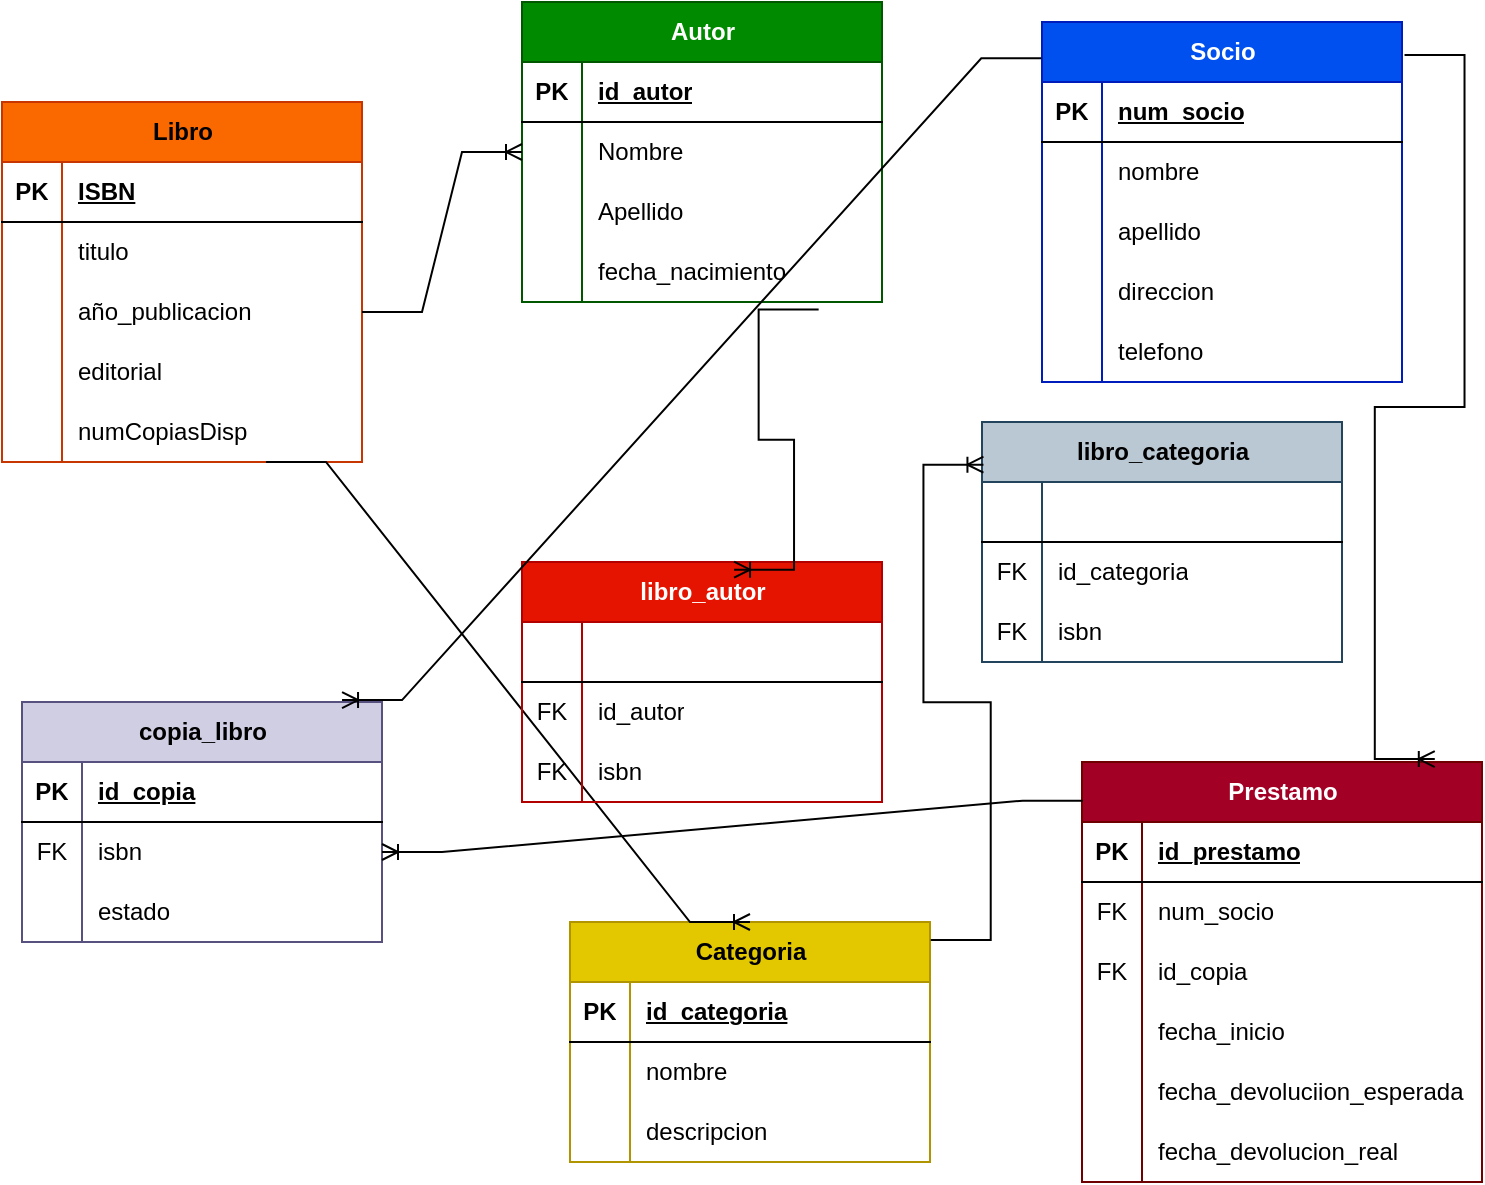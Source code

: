 <mxfile version="26.1.1">
  <diagram name="Página-1" id="BNf7sUYJRlmQAWX7XYrM">
    <mxGraphModel dx="1235" dy="672" grid="1" gridSize="10" guides="1" tooltips="1" connect="1" arrows="1" fold="1" page="1" pageScale="1" pageWidth="827" pageHeight="1169" math="0" shadow="0">
      <root>
        <mxCell id="0" />
        <mxCell id="1" parent="0" />
        <mxCell id="NzqQWHGr9BwkkNFEYY3R-1" value="Libro" style="shape=table;startSize=30;container=1;collapsible=1;childLayout=tableLayout;fixedRows=1;rowLines=0;fontStyle=1;align=center;resizeLast=1;html=1;fillColor=#fa6800;fontColor=#000000;strokeColor=#C73500;" vertex="1" parent="1">
          <mxGeometry x="40" y="50" width="180" height="180" as="geometry" />
        </mxCell>
        <mxCell id="NzqQWHGr9BwkkNFEYY3R-2" value="" style="shape=tableRow;horizontal=0;startSize=0;swimlaneHead=0;swimlaneBody=0;fillColor=none;collapsible=0;dropTarget=0;points=[[0,0.5],[1,0.5]];portConstraint=eastwest;top=0;left=0;right=0;bottom=1;" vertex="1" parent="NzqQWHGr9BwkkNFEYY3R-1">
          <mxGeometry y="30" width="180" height="30" as="geometry" />
        </mxCell>
        <mxCell id="NzqQWHGr9BwkkNFEYY3R-3" value="PK" style="shape=partialRectangle;connectable=0;fillColor=none;top=0;left=0;bottom=0;right=0;fontStyle=1;overflow=hidden;whiteSpace=wrap;html=1;" vertex="1" parent="NzqQWHGr9BwkkNFEYY3R-2">
          <mxGeometry width="30" height="30" as="geometry">
            <mxRectangle width="30" height="30" as="alternateBounds" />
          </mxGeometry>
        </mxCell>
        <mxCell id="NzqQWHGr9BwkkNFEYY3R-4" value="ISBN" style="shape=partialRectangle;connectable=0;fillColor=none;top=0;left=0;bottom=0;right=0;align=left;spacingLeft=6;fontStyle=5;overflow=hidden;whiteSpace=wrap;html=1;" vertex="1" parent="NzqQWHGr9BwkkNFEYY3R-2">
          <mxGeometry x="30" width="150" height="30" as="geometry">
            <mxRectangle width="150" height="30" as="alternateBounds" />
          </mxGeometry>
        </mxCell>
        <mxCell id="NzqQWHGr9BwkkNFEYY3R-5" value="" style="shape=tableRow;horizontal=0;startSize=0;swimlaneHead=0;swimlaneBody=0;fillColor=none;collapsible=0;dropTarget=0;points=[[0,0.5],[1,0.5]];portConstraint=eastwest;top=0;left=0;right=0;bottom=0;" vertex="1" parent="NzqQWHGr9BwkkNFEYY3R-1">
          <mxGeometry y="60" width="180" height="30" as="geometry" />
        </mxCell>
        <mxCell id="NzqQWHGr9BwkkNFEYY3R-6" value="" style="shape=partialRectangle;connectable=0;fillColor=none;top=0;left=0;bottom=0;right=0;editable=1;overflow=hidden;whiteSpace=wrap;html=1;" vertex="1" parent="NzqQWHGr9BwkkNFEYY3R-5">
          <mxGeometry width="30" height="30" as="geometry">
            <mxRectangle width="30" height="30" as="alternateBounds" />
          </mxGeometry>
        </mxCell>
        <mxCell id="NzqQWHGr9BwkkNFEYY3R-7" value="titulo" style="shape=partialRectangle;connectable=0;fillColor=none;top=0;left=0;bottom=0;right=0;align=left;spacingLeft=6;overflow=hidden;whiteSpace=wrap;html=1;" vertex="1" parent="NzqQWHGr9BwkkNFEYY3R-5">
          <mxGeometry x="30" width="150" height="30" as="geometry">
            <mxRectangle width="150" height="30" as="alternateBounds" />
          </mxGeometry>
        </mxCell>
        <mxCell id="NzqQWHGr9BwkkNFEYY3R-8" value="" style="shape=tableRow;horizontal=0;startSize=0;swimlaneHead=0;swimlaneBody=0;fillColor=none;collapsible=0;dropTarget=0;points=[[0,0.5],[1,0.5]];portConstraint=eastwest;top=0;left=0;right=0;bottom=0;" vertex="1" parent="NzqQWHGr9BwkkNFEYY3R-1">
          <mxGeometry y="90" width="180" height="30" as="geometry" />
        </mxCell>
        <mxCell id="NzqQWHGr9BwkkNFEYY3R-9" value="" style="shape=partialRectangle;connectable=0;fillColor=none;top=0;left=0;bottom=0;right=0;editable=1;overflow=hidden;whiteSpace=wrap;html=1;" vertex="1" parent="NzqQWHGr9BwkkNFEYY3R-8">
          <mxGeometry width="30" height="30" as="geometry">
            <mxRectangle width="30" height="30" as="alternateBounds" />
          </mxGeometry>
        </mxCell>
        <mxCell id="NzqQWHGr9BwkkNFEYY3R-10" value="año_publicacion" style="shape=partialRectangle;connectable=0;fillColor=none;top=0;left=0;bottom=0;right=0;align=left;spacingLeft=6;overflow=hidden;whiteSpace=wrap;html=1;" vertex="1" parent="NzqQWHGr9BwkkNFEYY3R-8">
          <mxGeometry x="30" width="150" height="30" as="geometry">
            <mxRectangle width="150" height="30" as="alternateBounds" />
          </mxGeometry>
        </mxCell>
        <mxCell id="NzqQWHGr9BwkkNFEYY3R-11" value="" style="shape=tableRow;horizontal=0;startSize=0;swimlaneHead=0;swimlaneBody=0;fillColor=none;collapsible=0;dropTarget=0;points=[[0,0.5],[1,0.5]];portConstraint=eastwest;top=0;left=0;right=0;bottom=0;" vertex="1" parent="NzqQWHGr9BwkkNFEYY3R-1">
          <mxGeometry y="120" width="180" height="30" as="geometry" />
        </mxCell>
        <mxCell id="NzqQWHGr9BwkkNFEYY3R-12" value="" style="shape=partialRectangle;connectable=0;fillColor=none;top=0;left=0;bottom=0;right=0;editable=1;overflow=hidden;whiteSpace=wrap;html=1;" vertex="1" parent="NzqQWHGr9BwkkNFEYY3R-11">
          <mxGeometry width="30" height="30" as="geometry">
            <mxRectangle width="30" height="30" as="alternateBounds" />
          </mxGeometry>
        </mxCell>
        <mxCell id="NzqQWHGr9BwkkNFEYY3R-13" value="editorial" style="shape=partialRectangle;connectable=0;fillColor=none;top=0;left=0;bottom=0;right=0;align=left;spacingLeft=6;overflow=hidden;whiteSpace=wrap;html=1;" vertex="1" parent="NzqQWHGr9BwkkNFEYY3R-11">
          <mxGeometry x="30" width="150" height="30" as="geometry">
            <mxRectangle width="150" height="30" as="alternateBounds" />
          </mxGeometry>
        </mxCell>
        <mxCell id="NzqQWHGr9BwkkNFEYY3R-14" style="shape=tableRow;horizontal=0;startSize=0;swimlaneHead=0;swimlaneBody=0;fillColor=none;collapsible=0;dropTarget=0;points=[[0,0.5],[1,0.5]];portConstraint=eastwest;top=0;left=0;right=0;bottom=0;" vertex="1" parent="NzqQWHGr9BwkkNFEYY3R-1">
          <mxGeometry y="150" width="180" height="30" as="geometry" />
        </mxCell>
        <mxCell id="NzqQWHGr9BwkkNFEYY3R-15" style="shape=partialRectangle;connectable=0;fillColor=none;top=0;left=0;bottom=0;right=0;editable=1;overflow=hidden;whiteSpace=wrap;html=1;" vertex="1" parent="NzqQWHGr9BwkkNFEYY3R-14">
          <mxGeometry width="30" height="30" as="geometry">
            <mxRectangle width="30" height="30" as="alternateBounds" />
          </mxGeometry>
        </mxCell>
        <mxCell id="NzqQWHGr9BwkkNFEYY3R-16" value="numCopiasDisp" style="shape=partialRectangle;connectable=0;fillColor=none;top=0;left=0;bottom=0;right=0;align=left;spacingLeft=6;overflow=hidden;whiteSpace=wrap;html=1;" vertex="1" parent="NzqQWHGr9BwkkNFEYY3R-14">
          <mxGeometry x="30" width="150" height="30" as="geometry">
            <mxRectangle width="150" height="30" as="alternateBounds" />
          </mxGeometry>
        </mxCell>
        <mxCell id="NzqQWHGr9BwkkNFEYY3R-17" value="Autor" style="shape=table;startSize=30;container=1;collapsible=1;childLayout=tableLayout;fixedRows=1;rowLines=0;fontStyle=1;align=center;resizeLast=1;html=1;fillColor=#008a00;fontColor=#ffffff;strokeColor=#005700;" vertex="1" parent="1">
          <mxGeometry x="300" width="180" height="150" as="geometry" />
        </mxCell>
        <mxCell id="NzqQWHGr9BwkkNFEYY3R-18" value="" style="shape=tableRow;horizontal=0;startSize=0;swimlaneHead=0;swimlaneBody=0;fillColor=none;collapsible=0;dropTarget=0;points=[[0,0.5],[1,0.5]];portConstraint=eastwest;top=0;left=0;right=0;bottom=1;" vertex="1" parent="NzqQWHGr9BwkkNFEYY3R-17">
          <mxGeometry y="30" width="180" height="30" as="geometry" />
        </mxCell>
        <mxCell id="NzqQWHGr9BwkkNFEYY3R-19" value="PK" style="shape=partialRectangle;connectable=0;fillColor=none;top=0;left=0;bottom=0;right=0;fontStyle=1;overflow=hidden;whiteSpace=wrap;html=1;" vertex="1" parent="NzqQWHGr9BwkkNFEYY3R-18">
          <mxGeometry width="30" height="30" as="geometry">
            <mxRectangle width="30" height="30" as="alternateBounds" />
          </mxGeometry>
        </mxCell>
        <mxCell id="NzqQWHGr9BwkkNFEYY3R-20" value="id_autor" style="shape=partialRectangle;connectable=0;fillColor=none;top=0;left=0;bottom=0;right=0;align=left;spacingLeft=6;fontStyle=5;overflow=hidden;whiteSpace=wrap;html=1;" vertex="1" parent="NzqQWHGr9BwkkNFEYY3R-18">
          <mxGeometry x="30" width="150" height="30" as="geometry">
            <mxRectangle width="150" height="30" as="alternateBounds" />
          </mxGeometry>
        </mxCell>
        <mxCell id="NzqQWHGr9BwkkNFEYY3R-21" value="" style="shape=tableRow;horizontal=0;startSize=0;swimlaneHead=0;swimlaneBody=0;fillColor=none;collapsible=0;dropTarget=0;points=[[0,0.5],[1,0.5]];portConstraint=eastwest;top=0;left=0;right=0;bottom=0;" vertex="1" parent="NzqQWHGr9BwkkNFEYY3R-17">
          <mxGeometry y="60" width="180" height="30" as="geometry" />
        </mxCell>
        <mxCell id="NzqQWHGr9BwkkNFEYY3R-22" value="" style="shape=partialRectangle;connectable=0;fillColor=none;top=0;left=0;bottom=0;right=0;editable=1;overflow=hidden;whiteSpace=wrap;html=1;" vertex="1" parent="NzqQWHGr9BwkkNFEYY3R-21">
          <mxGeometry width="30" height="30" as="geometry">
            <mxRectangle width="30" height="30" as="alternateBounds" />
          </mxGeometry>
        </mxCell>
        <mxCell id="NzqQWHGr9BwkkNFEYY3R-23" value="Nombre" style="shape=partialRectangle;connectable=0;fillColor=none;top=0;left=0;bottom=0;right=0;align=left;spacingLeft=6;overflow=hidden;whiteSpace=wrap;html=1;" vertex="1" parent="NzqQWHGr9BwkkNFEYY3R-21">
          <mxGeometry x="30" width="150" height="30" as="geometry">
            <mxRectangle width="150" height="30" as="alternateBounds" />
          </mxGeometry>
        </mxCell>
        <mxCell id="NzqQWHGr9BwkkNFEYY3R-24" value="" style="shape=tableRow;horizontal=0;startSize=0;swimlaneHead=0;swimlaneBody=0;fillColor=none;collapsible=0;dropTarget=0;points=[[0,0.5],[1,0.5]];portConstraint=eastwest;top=0;left=0;right=0;bottom=0;" vertex="1" parent="NzqQWHGr9BwkkNFEYY3R-17">
          <mxGeometry y="90" width="180" height="30" as="geometry" />
        </mxCell>
        <mxCell id="NzqQWHGr9BwkkNFEYY3R-25" value="" style="shape=partialRectangle;connectable=0;fillColor=none;top=0;left=0;bottom=0;right=0;editable=1;overflow=hidden;whiteSpace=wrap;html=1;" vertex="1" parent="NzqQWHGr9BwkkNFEYY3R-24">
          <mxGeometry width="30" height="30" as="geometry">
            <mxRectangle width="30" height="30" as="alternateBounds" />
          </mxGeometry>
        </mxCell>
        <mxCell id="NzqQWHGr9BwkkNFEYY3R-26" value="Apellido" style="shape=partialRectangle;connectable=0;fillColor=none;top=0;left=0;bottom=0;right=0;align=left;spacingLeft=6;overflow=hidden;whiteSpace=wrap;html=1;" vertex="1" parent="NzqQWHGr9BwkkNFEYY3R-24">
          <mxGeometry x="30" width="150" height="30" as="geometry">
            <mxRectangle width="150" height="30" as="alternateBounds" />
          </mxGeometry>
        </mxCell>
        <mxCell id="NzqQWHGr9BwkkNFEYY3R-27" value="" style="shape=tableRow;horizontal=0;startSize=0;swimlaneHead=0;swimlaneBody=0;fillColor=none;collapsible=0;dropTarget=0;points=[[0,0.5],[1,0.5]];portConstraint=eastwest;top=0;left=0;right=0;bottom=0;" vertex="1" parent="NzqQWHGr9BwkkNFEYY3R-17">
          <mxGeometry y="120" width="180" height="30" as="geometry" />
        </mxCell>
        <mxCell id="NzqQWHGr9BwkkNFEYY3R-28" value="" style="shape=partialRectangle;connectable=0;fillColor=none;top=0;left=0;bottom=0;right=0;editable=1;overflow=hidden;whiteSpace=wrap;html=1;" vertex="1" parent="NzqQWHGr9BwkkNFEYY3R-27">
          <mxGeometry width="30" height="30" as="geometry">
            <mxRectangle width="30" height="30" as="alternateBounds" />
          </mxGeometry>
        </mxCell>
        <mxCell id="NzqQWHGr9BwkkNFEYY3R-29" value="fecha_nacimiento" style="shape=partialRectangle;connectable=0;fillColor=none;top=0;left=0;bottom=0;right=0;align=left;spacingLeft=6;overflow=hidden;whiteSpace=wrap;html=1;" vertex="1" parent="NzqQWHGr9BwkkNFEYY3R-27">
          <mxGeometry x="30" width="150" height="30" as="geometry">
            <mxRectangle width="150" height="30" as="alternateBounds" />
          </mxGeometry>
        </mxCell>
        <mxCell id="NzqQWHGr9BwkkNFEYY3R-30" value="Socio" style="shape=table;startSize=30;container=1;collapsible=1;childLayout=tableLayout;fixedRows=1;rowLines=0;fontStyle=1;align=center;resizeLast=1;html=1;fillColor=#0050ef;strokeColor=#001DBC;fontColor=#ffffff;" vertex="1" parent="1">
          <mxGeometry x="560" y="10" width="180" height="180" as="geometry" />
        </mxCell>
        <mxCell id="NzqQWHGr9BwkkNFEYY3R-31" value="" style="shape=tableRow;horizontal=0;startSize=0;swimlaneHead=0;swimlaneBody=0;fillColor=none;collapsible=0;dropTarget=0;points=[[0,0.5],[1,0.5]];portConstraint=eastwest;top=0;left=0;right=0;bottom=1;" vertex="1" parent="NzqQWHGr9BwkkNFEYY3R-30">
          <mxGeometry y="30" width="180" height="30" as="geometry" />
        </mxCell>
        <mxCell id="NzqQWHGr9BwkkNFEYY3R-32" value="PK" style="shape=partialRectangle;connectable=0;fillColor=none;top=0;left=0;bottom=0;right=0;fontStyle=1;overflow=hidden;whiteSpace=wrap;html=1;" vertex="1" parent="NzqQWHGr9BwkkNFEYY3R-31">
          <mxGeometry width="30" height="30" as="geometry">
            <mxRectangle width="30" height="30" as="alternateBounds" />
          </mxGeometry>
        </mxCell>
        <mxCell id="NzqQWHGr9BwkkNFEYY3R-33" value="num_socio" style="shape=partialRectangle;connectable=0;fillColor=none;top=0;left=0;bottom=0;right=0;align=left;spacingLeft=6;fontStyle=5;overflow=hidden;whiteSpace=wrap;html=1;" vertex="1" parent="NzqQWHGr9BwkkNFEYY3R-31">
          <mxGeometry x="30" width="150" height="30" as="geometry">
            <mxRectangle width="150" height="30" as="alternateBounds" />
          </mxGeometry>
        </mxCell>
        <mxCell id="NzqQWHGr9BwkkNFEYY3R-34" value="" style="shape=tableRow;horizontal=0;startSize=0;swimlaneHead=0;swimlaneBody=0;fillColor=none;collapsible=0;dropTarget=0;points=[[0,0.5],[1,0.5]];portConstraint=eastwest;top=0;left=0;right=0;bottom=0;" vertex="1" parent="NzqQWHGr9BwkkNFEYY3R-30">
          <mxGeometry y="60" width="180" height="30" as="geometry" />
        </mxCell>
        <mxCell id="NzqQWHGr9BwkkNFEYY3R-35" value="" style="shape=partialRectangle;connectable=0;fillColor=none;top=0;left=0;bottom=0;right=0;editable=1;overflow=hidden;whiteSpace=wrap;html=1;" vertex="1" parent="NzqQWHGr9BwkkNFEYY3R-34">
          <mxGeometry width="30" height="30" as="geometry">
            <mxRectangle width="30" height="30" as="alternateBounds" />
          </mxGeometry>
        </mxCell>
        <mxCell id="NzqQWHGr9BwkkNFEYY3R-36" value="nombre" style="shape=partialRectangle;connectable=0;fillColor=none;top=0;left=0;bottom=0;right=0;align=left;spacingLeft=6;overflow=hidden;whiteSpace=wrap;html=1;" vertex="1" parent="NzqQWHGr9BwkkNFEYY3R-34">
          <mxGeometry x="30" width="150" height="30" as="geometry">
            <mxRectangle width="150" height="30" as="alternateBounds" />
          </mxGeometry>
        </mxCell>
        <mxCell id="NzqQWHGr9BwkkNFEYY3R-37" value="" style="shape=tableRow;horizontal=0;startSize=0;swimlaneHead=0;swimlaneBody=0;fillColor=none;collapsible=0;dropTarget=0;points=[[0,0.5],[1,0.5]];portConstraint=eastwest;top=0;left=0;right=0;bottom=0;" vertex="1" parent="NzqQWHGr9BwkkNFEYY3R-30">
          <mxGeometry y="90" width="180" height="30" as="geometry" />
        </mxCell>
        <mxCell id="NzqQWHGr9BwkkNFEYY3R-38" value="" style="shape=partialRectangle;connectable=0;fillColor=none;top=0;left=0;bottom=0;right=0;editable=1;overflow=hidden;whiteSpace=wrap;html=1;" vertex="1" parent="NzqQWHGr9BwkkNFEYY3R-37">
          <mxGeometry width="30" height="30" as="geometry">
            <mxRectangle width="30" height="30" as="alternateBounds" />
          </mxGeometry>
        </mxCell>
        <mxCell id="NzqQWHGr9BwkkNFEYY3R-39" value="apellido" style="shape=partialRectangle;connectable=0;fillColor=none;top=0;left=0;bottom=0;right=0;align=left;spacingLeft=6;overflow=hidden;whiteSpace=wrap;html=1;" vertex="1" parent="NzqQWHGr9BwkkNFEYY3R-37">
          <mxGeometry x="30" width="150" height="30" as="geometry">
            <mxRectangle width="150" height="30" as="alternateBounds" />
          </mxGeometry>
        </mxCell>
        <mxCell id="NzqQWHGr9BwkkNFEYY3R-40" value="" style="shape=tableRow;horizontal=0;startSize=0;swimlaneHead=0;swimlaneBody=0;fillColor=none;collapsible=0;dropTarget=0;points=[[0,0.5],[1,0.5]];portConstraint=eastwest;top=0;left=0;right=0;bottom=0;" vertex="1" parent="NzqQWHGr9BwkkNFEYY3R-30">
          <mxGeometry y="120" width="180" height="30" as="geometry" />
        </mxCell>
        <mxCell id="NzqQWHGr9BwkkNFEYY3R-41" value="" style="shape=partialRectangle;connectable=0;fillColor=none;top=0;left=0;bottom=0;right=0;editable=1;overflow=hidden;whiteSpace=wrap;html=1;" vertex="1" parent="NzqQWHGr9BwkkNFEYY3R-40">
          <mxGeometry width="30" height="30" as="geometry">
            <mxRectangle width="30" height="30" as="alternateBounds" />
          </mxGeometry>
        </mxCell>
        <mxCell id="NzqQWHGr9BwkkNFEYY3R-42" value="direccion" style="shape=partialRectangle;connectable=0;fillColor=none;top=0;left=0;bottom=0;right=0;align=left;spacingLeft=6;overflow=hidden;whiteSpace=wrap;html=1;" vertex="1" parent="NzqQWHGr9BwkkNFEYY3R-40">
          <mxGeometry x="30" width="150" height="30" as="geometry">
            <mxRectangle width="150" height="30" as="alternateBounds" />
          </mxGeometry>
        </mxCell>
        <mxCell id="NzqQWHGr9BwkkNFEYY3R-43" style="shape=tableRow;horizontal=0;startSize=0;swimlaneHead=0;swimlaneBody=0;fillColor=none;collapsible=0;dropTarget=0;points=[[0,0.5],[1,0.5]];portConstraint=eastwest;top=0;left=0;right=0;bottom=0;" vertex="1" parent="NzqQWHGr9BwkkNFEYY3R-30">
          <mxGeometry y="150" width="180" height="30" as="geometry" />
        </mxCell>
        <mxCell id="NzqQWHGr9BwkkNFEYY3R-44" style="shape=partialRectangle;connectable=0;fillColor=none;top=0;left=0;bottom=0;right=0;editable=1;overflow=hidden;whiteSpace=wrap;html=1;" vertex="1" parent="NzqQWHGr9BwkkNFEYY3R-43">
          <mxGeometry width="30" height="30" as="geometry">
            <mxRectangle width="30" height="30" as="alternateBounds" />
          </mxGeometry>
        </mxCell>
        <mxCell id="NzqQWHGr9BwkkNFEYY3R-45" value="telefono" style="shape=partialRectangle;connectable=0;fillColor=none;top=0;left=0;bottom=0;right=0;align=left;spacingLeft=6;overflow=hidden;whiteSpace=wrap;html=1;" vertex="1" parent="NzqQWHGr9BwkkNFEYY3R-43">
          <mxGeometry x="30" width="150" height="30" as="geometry">
            <mxRectangle width="150" height="30" as="alternateBounds" />
          </mxGeometry>
        </mxCell>
        <mxCell id="NzqQWHGr9BwkkNFEYY3R-46" value="Prestamo" style="shape=table;startSize=30;container=1;collapsible=1;childLayout=tableLayout;fixedRows=1;rowLines=0;fontStyle=1;align=center;resizeLast=1;html=1;fillColor=#a20025;fontColor=#ffffff;strokeColor=#6F0000;" vertex="1" parent="1">
          <mxGeometry x="580" y="380" width="200" height="210" as="geometry" />
        </mxCell>
        <mxCell id="NzqQWHGr9BwkkNFEYY3R-47" value="" style="shape=tableRow;horizontal=0;startSize=0;swimlaneHead=0;swimlaneBody=0;fillColor=none;collapsible=0;dropTarget=0;points=[[0,0.5],[1,0.5]];portConstraint=eastwest;top=0;left=0;right=0;bottom=1;" vertex="1" parent="NzqQWHGr9BwkkNFEYY3R-46">
          <mxGeometry y="30" width="200" height="30" as="geometry" />
        </mxCell>
        <mxCell id="NzqQWHGr9BwkkNFEYY3R-48" value="PK" style="shape=partialRectangle;connectable=0;fillColor=none;top=0;left=0;bottom=0;right=0;fontStyle=1;overflow=hidden;whiteSpace=wrap;html=1;" vertex="1" parent="NzqQWHGr9BwkkNFEYY3R-47">
          <mxGeometry width="30" height="30" as="geometry">
            <mxRectangle width="30" height="30" as="alternateBounds" />
          </mxGeometry>
        </mxCell>
        <mxCell id="NzqQWHGr9BwkkNFEYY3R-49" value="id_prestamo" style="shape=partialRectangle;connectable=0;fillColor=none;top=0;left=0;bottom=0;right=0;align=left;spacingLeft=6;fontStyle=5;overflow=hidden;whiteSpace=wrap;html=1;" vertex="1" parent="NzqQWHGr9BwkkNFEYY3R-47">
          <mxGeometry x="30" width="170" height="30" as="geometry">
            <mxRectangle width="170" height="30" as="alternateBounds" />
          </mxGeometry>
        </mxCell>
        <mxCell id="NzqQWHGr9BwkkNFEYY3R-50" value="" style="shape=tableRow;horizontal=0;startSize=0;swimlaneHead=0;swimlaneBody=0;fillColor=none;collapsible=0;dropTarget=0;points=[[0,0.5],[1,0.5]];portConstraint=eastwest;top=0;left=0;right=0;bottom=0;" vertex="1" parent="NzqQWHGr9BwkkNFEYY3R-46">
          <mxGeometry y="60" width="200" height="30" as="geometry" />
        </mxCell>
        <mxCell id="NzqQWHGr9BwkkNFEYY3R-51" value="FK" style="shape=partialRectangle;connectable=0;fillColor=none;top=0;left=0;bottom=0;right=0;editable=1;overflow=hidden;whiteSpace=wrap;html=1;" vertex="1" parent="NzqQWHGr9BwkkNFEYY3R-50">
          <mxGeometry width="30" height="30" as="geometry">
            <mxRectangle width="30" height="30" as="alternateBounds" />
          </mxGeometry>
        </mxCell>
        <mxCell id="NzqQWHGr9BwkkNFEYY3R-52" value="num_socio" style="shape=partialRectangle;connectable=0;fillColor=none;top=0;left=0;bottom=0;right=0;align=left;spacingLeft=6;overflow=hidden;whiteSpace=wrap;html=1;" vertex="1" parent="NzqQWHGr9BwkkNFEYY3R-50">
          <mxGeometry x="30" width="170" height="30" as="geometry">
            <mxRectangle width="170" height="30" as="alternateBounds" />
          </mxGeometry>
        </mxCell>
        <mxCell id="NzqQWHGr9BwkkNFEYY3R-53" value="" style="shape=tableRow;horizontal=0;startSize=0;swimlaneHead=0;swimlaneBody=0;fillColor=none;collapsible=0;dropTarget=0;points=[[0,0.5],[1,0.5]];portConstraint=eastwest;top=0;left=0;right=0;bottom=0;" vertex="1" parent="NzqQWHGr9BwkkNFEYY3R-46">
          <mxGeometry y="90" width="200" height="30" as="geometry" />
        </mxCell>
        <mxCell id="NzqQWHGr9BwkkNFEYY3R-54" value="FK" style="shape=partialRectangle;connectable=0;fillColor=none;top=0;left=0;bottom=0;right=0;editable=1;overflow=hidden;whiteSpace=wrap;html=1;" vertex="1" parent="NzqQWHGr9BwkkNFEYY3R-53">
          <mxGeometry width="30" height="30" as="geometry">
            <mxRectangle width="30" height="30" as="alternateBounds" />
          </mxGeometry>
        </mxCell>
        <mxCell id="NzqQWHGr9BwkkNFEYY3R-55" value="id_copia" style="shape=partialRectangle;connectable=0;fillColor=none;top=0;left=0;bottom=0;right=0;align=left;spacingLeft=6;overflow=hidden;whiteSpace=wrap;html=1;" vertex="1" parent="NzqQWHGr9BwkkNFEYY3R-53">
          <mxGeometry x="30" width="170" height="30" as="geometry">
            <mxRectangle width="170" height="30" as="alternateBounds" />
          </mxGeometry>
        </mxCell>
        <mxCell id="NzqQWHGr9BwkkNFEYY3R-85" style="shape=tableRow;horizontal=0;startSize=0;swimlaneHead=0;swimlaneBody=0;fillColor=none;collapsible=0;dropTarget=0;points=[[0,0.5],[1,0.5]];portConstraint=eastwest;top=0;left=0;right=0;bottom=0;" vertex="1" parent="NzqQWHGr9BwkkNFEYY3R-46">
          <mxGeometry y="120" width="200" height="30" as="geometry" />
        </mxCell>
        <mxCell id="NzqQWHGr9BwkkNFEYY3R-86" style="shape=partialRectangle;connectable=0;fillColor=none;top=0;left=0;bottom=0;right=0;editable=1;overflow=hidden;whiteSpace=wrap;html=1;" vertex="1" parent="NzqQWHGr9BwkkNFEYY3R-85">
          <mxGeometry width="30" height="30" as="geometry">
            <mxRectangle width="30" height="30" as="alternateBounds" />
          </mxGeometry>
        </mxCell>
        <mxCell id="NzqQWHGr9BwkkNFEYY3R-87" value="fecha_inicio" style="shape=partialRectangle;connectable=0;fillColor=none;top=0;left=0;bottom=0;right=0;align=left;spacingLeft=6;overflow=hidden;whiteSpace=wrap;html=1;" vertex="1" parent="NzqQWHGr9BwkkNFEYY3R-85">
          <mxGeometry x="30" width="170" height="30" as="geometry">
            <mxRectangle width="170" height="30" as="alternateBounds" />
          </mxGeometry>
        </mxCell>
        <mxCell id="NzqQWHGr9BwkkNFEYY3R-56" value="" style="shape=tableRow;horizontal=0;startSize=0;swimlaneHead=0;swimlaneBody=0;fillColor=none;collapsible=0;dropTarget=0;points=[[0,0.5],[1,0.5]];portConstraint=eastwest;top=0;left=0;right=0;bottom=0;" vertex="1" parent="NzqQWHGr9BwkkNFEYY3R-46">
          <mxGeometry y="150" width="200" height="30" as="geometry" />
        </mxCell>
        <mxCell id="NzqQWHGr9BwkkNFEYY3R-57" value="" style="shape=partialRectangle;connectable=0;fillColor=none;top=0;left=0;bottom=0;right=0;editable=1;overflow=hidden;whiteSpace=wrap;html=1;" vertex="1" parent="NzqQWHGr9BwkkNFEYY3R-56">
          <mxGeometry width="30" height="30" as="geometry">
            <mxRectangle width="30" height="30" as="alternateBounds" />
          </mxGeometry>
        </mxCell>
        <mxCell id="NzqQWHGr9BwkkNFEYY3R-58" value="fecha_devoluciion_esperada" style="shape=partialRectangle;connectable=0;fillColor=none;top=0;left=0;bottom=0;right=0;align=left;spacingLeft=6;overflow=hidden;whiteSpace=wrap;html=1;" vertex="1" parent="NzqQWHGr9BwkkNFEYY3R-56">
          <mxGeometry x="30" width="170" height="30" as="geometry">
            <mxRectangle width="170" height="30" as="alternateBounds" />
          </mxGeometry>
        </mxCell>
        <mxCell id="NzqQWHGr9BwkkNFEYY3R-82" style="shape=tableRow;horizontal=0;startSize=0;swimlaneHead=0;swimlaneBody=0;fillColor=none;collapsible=0;dropTarget=0;points=[[0,0.5],[1,0.5]];portConstraint=eastwest;top=0;left=0;right=0;bottom=0;" vertex="1" parent="NzqQWHGr9BwkkNFEYY3R-46">
          <mxGeometry y="180" width="200" height="30" as="geometry" />
        </mxCell>
        <mxCell id="NzqQWHGr9BwkkNFEYY3R-83" style="shape=partialRectangle;connectable=0;fillColor=none;top=0;left=0;bottom=0;right=0;editable=1;overflow=hidden;whiteSpace=wrap;html=1;" vertex="1" parent="NzqQWHGr9BwkkNFEYY3R-82">
          <mxGeometry width="30" height="30" as="geometry">
            <mxRectangle width="30" height="30" as="alternateBounds" />
          </mxGeometry>
        </mxCell>
        <mxCell id="NzqQWHGr9BwkkNFEYY3R-84" value="fecha_devolucion_real" style="shape=partialRectangle;connectable=0;fillColor=none;top=0;left=0;bottom=0;right=0;align=left;spacingLeft=6;overflow=hidden;whiteSpace=wrap;html=1;" vertex="1" parent="NzqQWHGr9BwkkNFEYY3R-82">
          <mxGeometry x="30" width="170" height="30" as="geometry">
            <mxRectangle width="170" height="30" as="alternateBounds" />
          </mxGeometry>
        </mxCell>
        <mxCell id="NzqQWHGr9BwkkNFEYY3R-62" value="Categoria" style="shape=table;startSize=30;container=1;collapsible=1;childLayout=tableLayout;fixedRows=1;rowLines=0;fontStyle=1;align=center;resizeLast=1;html=1;fillColor=#e3c800;fontColor=#000000;strokeColor=#B09500;" vertex="1" parent="1">
          <mxGeometry x="324" y="460" width="180" height="120" as="geometry" />
        </mxCell>
        <mxCell id="NzqQWHGr9BwkkNFEYY3R-63" value="" style="shape=tableRow;horizontal=0;startSize=0;swimlaneHead=0;swimlaneBody=0;fillColor=none;collapsible=0;dropTarget=0;points=[[0,0.5],[1,0.5]];portConstraint=eastwest;top=0;left=0;right=0;bottom=1;" vertex="1" parent="NzqQWHGr9BwkkNFEYY3R-62">
          <mxGeometry y="30" width="180" height="30" as="geometry" />
        </mxCell>
        <mxCell id="NzqQWHGr9BwkkNFEYY3R-64" value="PK" style="shape=partialRectangle;connectable=0;fillColor=none;top=0;left=0;bottom=0;right=0;fontStyle=1;overflow=hidden;whiteSpace=wrap;html=1;" vertex="1" parent="NzqQWHGr9BwkkNFEYY3R-63">
          <mxGeometry width="30" height="30" as="geometry">
            <mxRectangle width="30" height="30" as="alternateBounds" />
          </mxGeometry>
        </mxCell>
        <mxCell id="NzqQWHGr9BwkkNFEYY3R-65" value="id_categoria" style="shape=partialRectangle;connectable=0;fillColor=none;top=0;left=0;bottom=0;right=0;align=left;spacingLeft=6;fontStyle=5;overflow=hidden;whiteSpace=wrap;html=1;" vertex="1" parent="NzqQWHGr9BwkkNFEYY3R-63">
          <mxGeometry x="30" width="150" height="30" as="geometry">
            <mxRectangle width="150" height="30" as="alternateBounds" />
          </mxGeometry>
        </mxCell>
        <mxCell id="NzqQWHGr9BwkkNFEYY3R-66" value="" style="shape=tableRow;horizontal=0;startSize=0;swimlaneHead=0;swimlaneBody=0;fillColor=none;collapsible=0;dropTarget=0;points=[[0,0.5],[1,0.5]];portConstraint=eastwest;top=0;left=0;right=0;bottom=0;" vertex="1" parent="NzqQWHGr9BwkkNFEYY3R-62">
          <mxGeometry y="60" width="180" height="30" as="geometry" />
        </mxCell>
        <mxCell id="NzqQWHGr9BwkkNFEYY3R-67" value="" style="shape=partialRectangle;connectable=0;fillColor=none;top=0;left=0;bottom=0;right=0;editable=1;overflow=hidden;whiteSpace=wrap;html=1;" vertex="1" parent="NzqQWHGr9BwkkNFEYY3R-66">
          <mxGeometry width="30" height="30" as="geometry">
            <mxRectangle width="30" height="30" as="alternateBounds" />
          </mxGeometry>
        </mxCell>
        <mxCell id="NzqQWHGr9BwkkNFEYY3R-68" value="nombre" style="shape=partialRectangle;connectable=0;fillColor=none;top=0;left=0;bottom=0;right=0;align=left;spacingLeft=6;overflow=hidden;whiteSpace=wrap;html=1;" vertex="1" parent="NzqQWHGr9BwkkNFEYY3R-66">
          <mxGeometry x="30" width="150" height="30" as="geometry">
            <mxRectangle width="150" height="30" as="alternateBounds" />
          </mxGeometry>
        </mxCell>
        <mxCell id="NzqQWHGr9BwkkNFEYY3R-79" style="shape=tableRow;horizontal=0;startSize=0;swimlaneHead=0;swimlaneBody=0;fillColor=none;collapsible=0;dropTarget=0;points=[[0,0.5],[1,0.5]];portConstraint=eastwest;top=0;left=0;right=0;bottom=0;" vertex="1" parent="NzqQWHGr9BwkkNFEYY3R-62">
          <mxGeometry y="90" width="180" height="30" as="geometry" />
        </mxCell>
        <mxCell id="NzqQWHGr9BwkkNFEYY3R-80" style="shape=partialRectangle;connectable=0;fillColor=none;top=0;left=0;bottom=0;right=0;editable=1;overflow=hidden;whiteSpace=wrap;html=1;" vertex="1" parent="NzqQWHGr9BwkkNFEYY3R-79">
          <mxGeometry width="30" height="30" as="geometry">
            <mxRectangle width="30" height="30" as="alternateBounds" />
          </mxGeometry>
        </mxCell>
        <mxCell id="NzqQWHGr9BwkkNFEYY3R-81" value="descripcion" style="shape=partialRectangle;connectable=0;fillColor=none;top=0;left=0;bottom=0;right=0;align=left;spacingLeft=6;overflow=hidden;whiteSpace=wrap;html=1;" vertex="1" parent="NzqQWHGr9BwkkNFEYY3R-79">
          <mxGeometry x="30" width="150" height="30" as="geometry">
            <mxRectangle width="150" height="30" as="alternateBounds" />
          </mxGeometry>
        </mxCell>
        <mxCell id="NzqQWHGr9BwkkNFEYY3R-75" value="" style="edgeStyle=entityRelationEdgeStyle;fontSize=12;html=1;endArrow=ERoneToMany;rounded=0;exitX=0.511;exitY=1.047;exitDx=0;exitDy=0;exitPerimeter=0;entryX=0.5;entryY=0;entryDx=0;entryDy=0;" edge="1" parent="1" target="NzqQWHGr9BwkkNFEYY3R-62">
          <mxGeometry width="100" height="100" relative="1" as="geometry">
            <mxPoint x="171.98" y="230.0" as="sourcePoint" />
            <mxPoint x="140" y="348.59" as="targetPoint" />
          </mxGeometry>
        </mxCell>
        <mxCell id="NzqQWHGr9BwkkNFEYY3R-76" value="" style="edgeStyle=entityRelationEdgeStyle;fontSize=12;html=1;endArrow=ERoneToMany;rounded=0;exitX=1;exitY=0.5;exitDx=0;exitDy=0;entryX=0;entryY=0.5;entryDx=0;entryDy=0;" edge="1" parent="1" source="NzqQWHGr9BwkkNFEYY3R-8" target="NzqQWHGr9BwkkNFEYY3R-21">
          <mxGeometry width="100" height="100" relative="1" as="geometry">
            <mxPoint x="360" y="350" as="sourcePoint" />
            <mxPoint x="460" y="250" as="targetPoint" />
          </mxGeometry>
        </mxCell>
        <mxCell id="NzqQWHGr9BwkkNFEYY3R-88" value="libro_autor" style="shape=table;startSize=30;container=1;collapsible=1;childLayout=tableLayout;fixedRows=1;rowLines=0;fontStyle=1;align=center;resizeLast=1;html=1;fillColor=#e51400;fontColor=#ffffff;strokeColor=#B20000;" vertex="1" parent="1">
          <mxGeometry x="300" y="280" width="180" height="120" as="geometry" />
        </mxCell>
        <mxCell id="NzqQWHGr9BwkkNFEYY3R-89" value="" style="shape=tableRow;horizontal=0;startSize=0;swimlaneHead=0;swimlaneBody=0;fillColor=none;collapsible=0;dropTarget=0;points=[[0,0.5],[1,0.5]];portConstraint=eastwest;top=0;left=0;right=0;bottom=1;" vertex="1" parent="NzqQWHGr9BwkkNFEYY3R-88">
          <mxGeometry y="30" width="180" height="30" as="geometry" />
        </mxCell>
        <mxCell id="NzqQWHGr9BwkkNFEYY3R-90" value="" style="shape=partialRectangle;connectable=0;fillColor=none;top=0;left=0;bottom=0;right=0;fontStyle=1;overflow=hidden;whiteSpace=wrap;html=1;" vertex="1" parent="NzqQWHGr9BwkkNFEYY3R-89">
          <mxGeometry width="30" height="30" as="geometry">
            <mxRectangle width="30" height="30" as="alternateBounds" />
          </mxGeometry>
        </mxCell>
        <mxCell id="NzqQWHGr9BwkkNFEYY3R-91" value="" style="shape=partialRectangle;connectable=0;fillColor=none;top=0;left=0;bottom=0;right=0;align=left;spacingLeft=6;fontStyle=5;overflow=hidden;whiteSpace=wrap;html=1;" vertex="1" parent="NzqQWHGr9BwkkNFEYY3R-89">
          <mxGeometry x="30" width="150" height="30" as="geometry">
            <mxRectangle width="150" height="30" as="alternateBounds" />
          </mxGeometry>
        </mxCell>
        <mxCell id="NzqQWHGr9BwkkNFEYY3R-92" value="" style="shape=tableRow;horizontal=0;startSize=0;swimlaneHead=0;swimlaneBody=0;fillColor=none;collapsible=0;dropTarget=0;points=[[0,0.5],[1,0.5]];portConstraint=eastwest;top=0;left=0;right=0;bottom=0;" vertex="1" parent="NzqQWHGr9BwkkNFEYY3R-88">
          <mxGeometry y="60" width="180" height="30" as="geometry" />
        </mxCell>
        <mxCell id="NzqQWHGr9BwkkNFEYY3R-93" value="FK" style="shape=partialRectangle;connectable=0;fillColor=none;top=0;left=0;bottom=0;right=0;editable=1;overflow=hidden;whiteSpace=wrap;html=1;" vertex="1" parent="NzqQWHGr9BwkkNFEYY3R-92">
          <mxGeometry width="30" height="30" as="geometry">
            <mxRectangle width="30" height="30" as="alternateBounds" />
          </mxGeometry>
        </mxCell>
        <mxCell id="NzqQWHGr9BwkkNFEYY3R-94" value="id_autor" style="shape=partialRectangle;connectable=0;fillColor=none;top=0;left=0;bottom=0;right=0;align=left;spacingLeft=6;overflow=hidden;whiteSpace=wrap;html=1;" vertex="1" parent="NzqQWHGr9BwkkNFEYY3R-92">
          <mxGeometry x="30" width="150" height="30" as="geometry">
            <mxRectangle width="150" height="30" as="alternateBounds" />
          </mxGeometry>
        </mxCell>
        <mxCell id="NzqQWHGr9BwkkNFEYY3R-95" value="" style="shape=tableRow;horizontal=0;startSize=0;swimlaneHead=0;swimlaneBody=0;fillColor=none;collapsible=0;dropTarget=0;points=[[0,0.5],[1,0.5]];portConstraint=eastwest;top=0;left=0;right=0;bottom=0;" vertex="1" parent="NzqQWHGr9BwkkNFEYY3R-88">
          <mxGeometry y="90" width="180" height="30" as="geometry" />
        </mxCell>
        <mxCell id="NzqQWHGr9BwkkNFEYY3R-96" value="FK" style="shape=partialRectangle;connectable=0;fillColor=none;top=0;left=0;bottom=0;right=0;editable=1;overflow=hidden;whiteSpace=wrap;html=1;" vertex="1" parent="NzqQWHGr9BwkkNFEYY3R-95">
          <mxGeometry width="30" height="30" as="geometry">
            <mxRectangle width="30" height="30" as="alternateBounds" />
          </mxGeometry>
        </mxCell>
        <mxCell id="NzqQWHGr9BwkkNFEYY3R-97" value="isbn" style="shape=partialRectangle;connectable=0;fillColor=none;top=0;left=0;bottom=0;right=0;align=left;spacingLeft=6;overflow=hidden;whiteSpace=wrap;html=1;" vertex="1" parent="NzqQWHGr9BwkkNFEYY3R-95">
          <mxGeometry x="30" width="150" height="30" as="geometry">
            <mxRectangle width="150" height="30" as="alternateBounds" />
          </mxGeometry>
        </mxCell>
        <mxCell id="NzqQWHGr9BwkkNFEYY3R-104" value="copia_libro" style="shape=table;startSize=30;container=1;collapsible=1;childLayout=tableLayout;fixedRows=1;rowLines=0;fontStyle=1;align=center;resizeLast=1;html=1;fillColor=#d0cee2;strokeColor=#56517e;" vertex="1" parent="1">
          <mxGeometry x="50" y="350" width="180" height="120" as="geometry" />
        </mxCell>
        <mxCell id="NzqQWHGr9BwkkNFEYY3R-105" value="" style="shape=tableRow;horizontal=0;startSize=0;swimlaneHead=0;swimlaneBody=0;fillColor=none;collapsible=0;dropTarget=0;points=[[0,0.5],[1,0.5]];portConstraint=eastwest;top=0;left=0;right=0;bottom=1;" vertex="1" parent="NzqQWHGr9BwkkNFEYY3R-104">
          <mxGeometry y="30" width="180" height="30" as="geometry" />
        </mxCell>
        <mxCell id="NzqQWHGr9BwkkNFEYY3R-106" value="PK" style="shape=partialRectangle;connectable=0;fillColor=none;top=0;left=0;bottom=0;right=0;fontStyle=1;overflow=hidden;whiteSpace=wrap;html=1;" vertex="1" parent="NzqQWHGr9BwkkNFEYY3R-105">
          <mxGeometry width="30" height="30" as="geometry">
            <mxRectangle width="30" height="30" as="alternateBounds" />
          </mxGeometry>
        </mxCell>
        <mxCell id="NzqQWHGr9BwkkNFEYY3R-107" value="id_copia" style="shape=partialRectangle;connectable=0;fillColor=none;top=0;left=0;bottom=0;right=0;align=left;spacingLeft=6;fontStyle=5;overflow=hidden;whiteSpace=wrap;html=1;" vertex="1" parent="NzqQWHGr9BwkkNFEYY3R-105">
          <mxGeometry x="30" width="150" height="30" as="geometry">
            <mxRectangle width="150" height="30" as="alternateBounds" />
          </mxGeometry>
        </mxCell>
        <mxCell id="NzqQWHGr9BwkkNFEYY3R-108" value="" style="shape=tableRow;horizontal=0;startSize=0;swimlaneHead=0;swimlaneBody=0;fillColor=none;collapsible=0;dropTarget=0;points=[[0,0.5],[1,0.5]];portConstraint=eastwest;top=0;left=0;right=0;bottom=0;" vertex="1" parent="NzqQWHGr9BwkkNFEYY3R-104">
          <mxGeometry y="60" width="180" height="30" as="geometry" />
        </mxCell>
        <mxCell id="NzqQWHGr9BwkkNFEYY3R-109" value="FK" style="shape=partialRectangle;connectable=0;fillColor=none;top=0;left=0;bottom=0;right=0;editable=1;overflow=hidden;whiteSpace=wrap;html=1;" vertex="1" parent="NzqQWHGr9BwkkNFEYY3R-108">
          <mxGeometry width="30" height="30" as="geometry">
            <mxRectangle width="30" height="30" as="alternateBounds" />
          </mxGeometry>
        </mxCell>
        <mxCell id="NzqQWHGr9BwkkNFEYY3R-110" value="isbn" style="shape=partialRectangle;connectable=0;fillColor=none;top=0;left=0;bottom=0;right=0;align=left;spacingLeft=6;overflow=hidden;whiteSpace=wrap;html=1;" vertex="1" parent="NzqQWHGr9BwkkNFEYY3R-108">
          <mxGeometry x="30" width="150" height="30" as="geometry">
            <mxRectangle width="150" height="30" as="alternateBounds" />
          </mxGeometry>
        </mxCell>
        <mxCell id="NzqQWHGr9BwkkNFEYY3R-111" value="" style="shape=tableRow;horizontal=0;startSize=0;swimlaneHead=0;swimlaneBody=0;fillColor=none;collapsible=0;dropTarget=0;points=[[0,0.5],[1,0.5]];portConstraint=eastwest;top=0;left=0;right=0;bottom=0;" vertex="1" parent="NzqQWHGr9BwkkNFEYY3R-104">
          <mxGeometry y="90" width="180" height="30" as="geometry" />
        </mxCell>
        <mxCell id="NzqQWHGr9BwkkNFEYY3R-112" value="" style="shape=partialRectangle;connectable=0;fillColor=none;top=0;left=0;bottom=0;right=0;editable=1;overflow=hidden;whiteSpace=wrap;html=1;" vertex="1" parent="NzqQWHGr9BwkkNFEYY3R-111">
          <mxGeometry width="30" height="30" as="geometry">
            <mxRectangle width="30" height="30" as="alternateBounds" />
          </mxGeometry>
        </mxCell>
        <mxCell id="NzqQWHGr9BwkkNFEYY3R-113" value="estado" style="shape=partialRectangle;connectable=0;fillColor=none;top=0;left=0;bottom=0;right=0;align=left;spacingLeft=6;overflow=hidden;whiteSpace=wrap;html=1;" vertex="1" parent="NzqQWHGr9BwkkNFEYY3R-111">
          <mxGeometry x="30" width="150" height="30" as="geometry">
            <mxRectangle width="150" height="30" as="alternateBounds" />
          </mxGeometry>
        </mxCell>
        <mxCell id="NzqQWHGr9BwkkNFEYY3R-120" value="libro_categoria" style="shape=table;startSize=30;container=1;collapsible=1;childLayout=tableLayout;fixedRows=1;rowLines=0;fontStyle=1;align=center;resizeLast=1;html=1;fillColor=#bac8d3;strokeColor=#23445d;" vertex="1" parent="1">
          <mxGeometry x="530" y="210" width="180" height="120" as="geometry" />
        </mxCell>
        <mxCell id="NzqQWHGr9BwkkNFEYY3R-121" value="" style="shape=tableRow;horizontal=0;startSize=0;swimlaneHead=0;swimlaneBody=0;fillColor=none;collapsible=0;dropTarget=0;points=[[0,0.5],[1,0.5]];portConstraint=eastwest;top=0;left=0;right=0;bottom=1;" vertex="1" parent="NzqQWHGr9BwkkNFEYY3R-120">
          <mxGeometry y="30" width="180" height="30" as="geometry" />
        </mxCell>
        <mxCell id="NzqQWHGr9BwkkNFEYY3R-122" value="" style="shape=partialRectangle;connectable=0;fillColor=none;top=0;left=0;bottom=0;right=0;fontStyle=1;overflow=hidden;whiteSpace=wrap;html=1;" vertex="1" parent="NzqQWHGr9BwkkNFEYY3R-121">
          <mxGeometry width="30" height="30" as="geometry">
            <mxRectangle width="30" height="30" as="alternateBounds" />
          </mxGeometry>
        </mxCell>
        <mxCell id="NzqQWHGr9BwkkNFEYY3R-123" value="" style="shape=partialRectangle;connectable=0;fillColor=none;top=0;left=0;bottom=0;right=0;align=left;spacingLeft=6;fontStyle=5;overflow=hidden;whiteSpace=wrap;html=1;" vertex="1" parent="NzqQWHGr9BwkkNFEYY3R-121">
          <mxGeometry x="30" width="150" height="30" as="geometry">
            <mxRectangle width="150" height="30" as="alternateBounds" />
          </mxGeometry>
        </mxCell>
        <mxCell id="NzqQWHGr9BwkkNFEYY3R-124" value="" style="shape=tableRow;horizontal=0;startSize=0;swimlaneHead=0;swimlaneBody=0;fillColor=none;collapsible=0;dropTarget=0;points=[[0,0.5],[1,0.5]];portConstraint=eastwest;top=0;left=0;right=0;bottom=0;" vertex="1" parent="NzqQWHGr9BwkkNFEYY3R-120">
          <mxGeometry y="60" width="180" height="30" as="geometry" />
        </mxCell>
        <mxCell id="NzqQWHGr9BwkkNFEYY3R-125" value="FK" style="shape=partialRectangle;connectable=0;fillColor=none;top=0;left=0;bottom=0;right=0;editable=1;overflow=hidden;whiteSpace=wrap;html=1;" vertex="1" parent="NzqQWHGr9BwkkNFEYY3R-124">
          <mxGeometry width="30" height="30" as="geometry">
            <mxRectangle width="30" height="30" as="alternateBounds" />
          </mxGeometry>
        </mxCell>
        <mxCell id="NzqQWHGr9BwkkNFEYY3R-126" value="id_categoria" style="shape=partialRectangle;connectable=0;fillColor=none;top=0;left=0;bottom=0;right=0;align=left;spacingLeft=6;overflow=hidden;whiteSpace=wrap;html=1;" vertex="1" parent="NzqQWHGr9BwkkNFEYY3R-124">
          <mxGeometry x="30" width="150" height="30" as="geometry">
            <mxRectangle width="150" height="30" as="alternateBounds" />
          </mxGeometry>
        </mxCell>
        <mxCell id="NzqQWHGr9BwkkNFEYY3R-127" value="" style="shape=tableRow;horizontal=0;startSize=0;swimlaneHead=0;swimlaneBody=0;fillColor=none;collapsible=0;dropTarget=0;points=[[0,0.5],[1,0.5]];portConstraint=eastwest;top=0;left=0;right=0;bottom=0;" vertex="1" parent="NzqQWHGr9BwkkNFEYY3R-120">
          <mxGeometry y="90" width="180" height="30" as="geometry" />
        </mxCell>
        <mxCell id="NzqQWHGr9BwkkNFEYY3R-128" value="FK" style="shape=partialRectangle;connectable=0;fillColor=none;top=0;left=0;bottom=0;right=0;editable=1;overflow=hidden;whiteSpace=wrap;html=1;" vertex="1" parent="NzqQWHGr9BwkkNFEYY3R-127">
          <mxGeometry width="30" height="30" as="geometry">
            <mxRectangle width="30" height="30" as="alternateBounds" />
          </mxGeometry>
        </mxCell>
        <mxCell id="NzqQWHGr9BwkkNFEYY3R-129" value="isbn" style="shape=partialRectangle;connectable=0;fillColor=none;top=0;left=0;bottom=0;right=0;align=left;spacingLeft=6;overflow=hidden;whiteSpace=wrap;html=1;" vertex="1" parent="NzqQWHGr9BwkkNFEYY3R-127">
          <mxGeometry x="30" width="150" height="30" as="geometry">
            <mxRectangle width="150" height="30" as="alternateBounds" />
          </mxGeometry>
        </mxCell>
        <mxCell id="NzqQWHGr9BwkkNFEYY3R-133" value="" style="edgeStyle=entityRelationEdgeStyle;fontSize=12;html=1;endArrow=ERoneToMany;rounded=0;exitX=0.824;exitY=1.127;exitDx=0;exitDy=0;exitPerimeter=0;entryX=0.589;entryY=0.032;entryDx=0;entryDy=0;entryPerimeter=0;" edge="1" parent="1" source="NzqQWHGr9BwkkNFEYY3R-27" target="NzqQWHGr9BwkkNFEYY3R-88">
          <mxGeometry width="100" height="100" relative="1" as="geometry">
            <mxPoint x="400" y="320" as="sourcePoint" />
            <mxPoint x="500" y="220" as="targetPoint" />
          </mxGeometry>
        </mxCell>
        <mxCell id="NzqQWHGr9BwkkNFEYY3R-134" value="" style="edgeStyle=entityRelationEdgeStyle;fontSize=12;html=1;endArrow=ERoneToMany;rounded=0;exitX=-0.002;exitY=0.101;exitDx=0;exitDy=0;exitPerimeter=0;entryX=0.889;entryY=-0.008;entryDx=0;entryDy=0;entryPerimeter=0;" edge="1" parent="1" source="NzqQWHGr9BwkkNFEYY3R-30" target="NzqQWHGr9BwkkNFEYY3R-104">
          <mxGeometry width="100" height="100" relative="1" as="geometry">
            <mxPoint x="400" y="320" as="sourcePoint" />
            <mxPoint x="500" y="220" as="targetPoint" />
          </mxGeometry>
        </mxCell>
        <mxCell id="NzqQWHGr9BwkkNFEYY3R-135" value="" style="edgeStyle=entityRelationEdgeStyle;fontSize=12;html=1;endArrow=ERoneToMany;rounded=0;exitX=0.002;exitY=0.092;exitDx=0;exitDy=0;exitPerimeter=0;entryX=1;entryY=0.5;entryDx=0;entryDy=0;" edge="1" parent="1" source="NzqQWHGr9BwkkNFEYY3R-46" target="NzqQWHGr9BwkkNFEYY3R-108">
          <mxGeometry width="100" height="100" relative="1" as="geometry">
            <mxPoint x="400" y="320" as="sourcePoint" />
            <mxPoint x="500" y="220" as="targetPoint" />
          </mxGeometry>
        </mxCell>
        <mxCell id="NzqQWHGr9BwkkNFEYY3R-136" value="" style="edgeStyle=entityRelationEdgeStyle;fontSize=12;html=1;endArrow=ERoneToMany;rounded=0;exitX=1.007;exitY=0.092;exitDx=0;exitDy=0;exitPerimeter=0;entryX=0.882;entryY=-0.007;entryDx=0;entryDy=0;entryPerimeter=0;" edge="1" parent="1" source="NzqQWHGr9BwkkNFEYY3R-30" target="NzqQWHGr9BwkkNFEYY3R-46">
          <mxGeometry width="100" height="100" relative="1" as="geometry">
            <mxPoint x="400" y="320" as="sourcePoint" />
            <mxPoint x="500" y="220" as="targetPoint" />
          </mxGeometry>
        </mxCell>
        <mxCell id="NzqQWHGr9BwkkNFEYY3R-137" value="" style="edgeStyle=entityRelationEdgeStyle;fontSize=12;html=1;endArrow=ERoneToMany;rounded=0;exitX=1.002;exitY=0.075;exitDx=0;exitDy=0;exitPerimeter=0;entryX=0.004;entryY=0.178;entryDx=0;entryDy=0;entryPerimeter=0;" edge="1" parent="1" source="NzqQWHGr9BwkkNFEYY3R-62" target="NzqQWHGr9BwkkNFEYY3R-120">
          <mxGeometry width="100" height="100" relative="1" as="geometry">
            <mxPoint x="400" y="320" as="sourcePoint" />
            <mxPoint x="500" y="220" as="targetPoint" />
          </mxGeometry>
        </mxCell>
      </root>
    </mxGraphModel>
  </diagram>
</mxfile>
